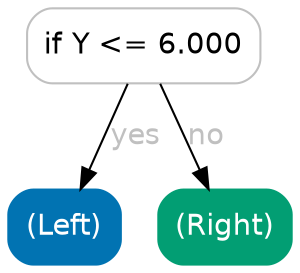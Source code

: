 digraph Tree {
	graph [bb="0,0,136,123"];
	node [color=gray,
		fillcolor=white,
		fontname=helvetica,
		label="\N",
		shape=box,
		style="filled, rounded"
	];
	edge [fontname=helvetica];
	0	[height=0.5,
		label="if Y <= 6.000",
		pos="65,105",
		width=1.5556];
	1	[color="#0173b2",
		fillcolor="#0173b2",
		fontcolor=white,
		height=0.5,
		label="(Left)",
		pos="27,18",
		width=0.75];
	0 -> 1	[fontcolor=gray,
		label=yes,
		lp="61.5,61.5",
		pos="e,34.678,36.175 57.31,86.799 52.005,74.932 44.85,58.928 38.824,45.449"];
	2	[color="#029e73",
		fillcolor="#029e73",
		fontcolor=white,
		height=0.5,
		label="(Right)",
		pos="104,18",
		width=0.88889];
	0 -> 2	[fontcolor=gray,
		label=no,
		lp="95,61.5",
		pos="e,96.12,36.175 72.892,86.799 78.337,74.932 85.68,58.928 91.865,45.449"];
}

